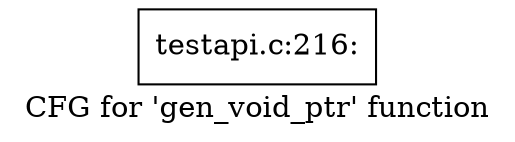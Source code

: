 digraph "CFG for 'gen_void_ptr' function" {
	label="CFG for 'gen_void_ptr' function";

	Node0x42387f0 [shape=record,label="{testapi.c:216:}"];
}
